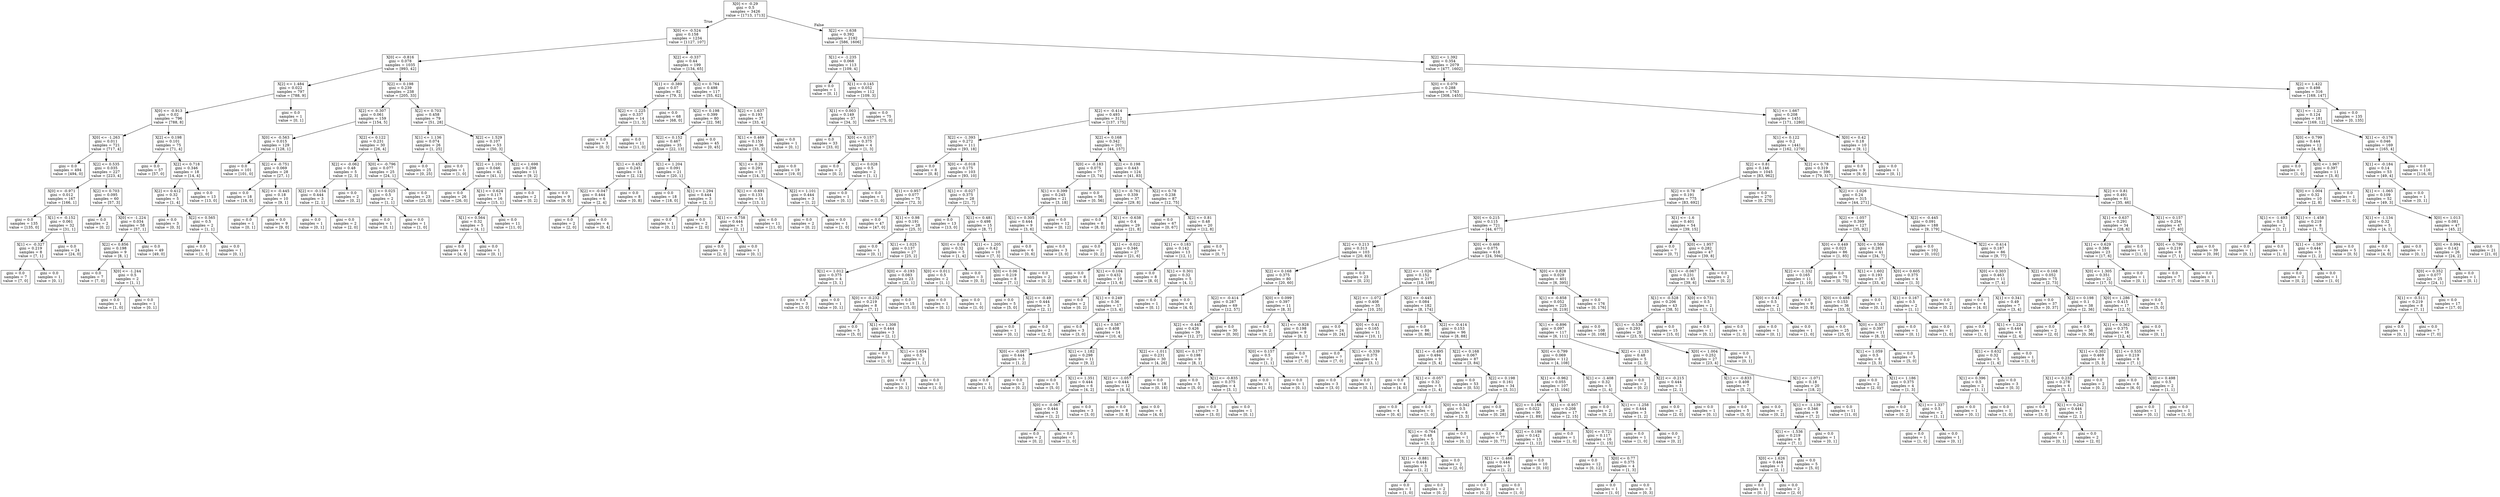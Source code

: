 digraph Tree {
node [shape=box] ;
0 [label="X[0] <= -0.29\ngini = 0.5\nsamples = 3426\nvalue = [1713, 1713]"] ;
1 [label="X[0] <= -0.524\ngini = 0.158\nsamples = 1234\nvalue = [1127, 107]"] ;
0 -> 1 [labeldistance=2.5, labelangle=45, headlabel="True"] ;
2 [label="X[0] <= -0.816\ngini = 0.078\nsamples = 1035\nvalue = [993, 42]"] ;
1 -> 2 ;
3 [label="X[2] <= 1.484\ngini = 0.022\nsamples = 797\nvalue = [788, 9]"] ;
2 -> 3 ;
4 [label="X[0] <= -0.913\ngini = 0.02\nsamples = 796\nvalue = [788, 8]"] ;
3 -> 4 ;
5 [label="X[0] <= -1.263\ngini = 0.011\nsamples = 721\nvalue = [717, 4]"] ;
4 -> 5 ;
6 [label="gini = 0.0\nsamples = 494\nvalue = [494, 0]"] ;
5 -> 6 ;
7 [label="X[2] <= 0.535\ngini = 0.035\nsamples = 227\nvalue = [223, 4]"] ;
5 -> 7 ;
8 [label="X[0] <= -0.971\ngini = 0.012\nsamples = 167\nvalue = [166, 1]"] ;
7 -> 8 ;
9 [label="gini = 0.0\nsamples = 135\nvalue = [135, 0]"] ;
8 -> 9 ;
10 [label="X[1] <= -0.152\ngini = 0.061\nsamples = 32\nvalue = [31, 1]"] ;
8 -> 10 ;
11 [label="X[1] <= -0.327\ngini = 0.219\nsamples = 8\nvalue = [7, 1]"] ;
10 -> 11 ;
12 [label="gini = 0.0\nsamples = 7\nvalue = [7, 0]"] ;
11 -> 12 ;
13 [label="gini = 0.0\nsamples = 1\nvalue = [0, 1]"] ;
11 -> 13 ;
14 [label="gini = 0.0\nsamples = 24\nvalue = [24, 0]"] ;
10 -> 14 ;
15 [label="X[2] <= 0.703\ngini = 0.095\nsamples = 60\nvalue = [57, 3]"] ;
7 -> 15 ;
16 [label="gini = 0.0\nsamples = 2\nvalue = [0, 2]"] ;
15 -> 16 ;
17 [label="X[0] <= -1.224\ngini = 0.034\nsamples = 58\nvalue = [57, 1]"] ;
15 -> 17 ;
18 [label="X[2] <= 0.856\ngini = 0.198\nsamples = 9\nvalue = [8, 1]"] ;
17 -> 18 ;
19 [label="gini = 0.0\nsamples = 7\nvalue = [7, 0]"] ;
18 -> 19 ;
20 [label="X[0] <= -1.244\ngini = 0.5\nsamples = 2\nvalue = [1, 1]"] ;
18 -> 20 ;
21 [label="gini = 0.0\nsamples = 1\nvalue = [1, 0]"] ;
20 -> 21 ;
22 [label="gini = 0.0\nsamples = 1\nvalue = [0, 1]"] ;
20 -> 22 ;
23 [label="gini = 0.0\nsamples = 49\nvalue = [49, 0]"] ;
17 -> 23 ;
24 [label="X[2] <= 0.198\ngini = 0.101\nsamples = 75\nvalue = [71, 4]"] ;
4 -> 24 ;
25 [label="gini = 0.0\nsamples = 57\nvalue = [57, 0]"] ;
24 -> 25 ;
26 [label="X[2] <= 0.718\ngini = 0.346\nsamples = 18\nvalue = [14, 4]"] ;
24 -> 26 ;
27 [label="X[2] <= 0.412\ngini = 0.32\nsamples = 5\nvalue = [1, 4]"] ;
26 -> 27 ;
28 [label="gini = 0.0\nsamples = 3\nvalue = [0, 3]"] ;
27 -> 28 ;
29 [label="X[2] <= 0.565\ngini = 0.5\nsamples = 2\nvalue = [1, 1]"] ;
27 -> 29 ;
30 [label="gini = 0.0\nsamples = 1\nvalue = [1, 0]"] ;
29 -> 30 ;
31 [label="gini = 0.0\nsamples = 1\nvalue = [0, 1]"] ;
29 -> 31 ;
32 [label="gini = 0.0\nsamples = 13\nvalue = [13, 0]"] ;
26 -> 32 ;
33 [label="gini = 0.0\nsamples = 1\nvalue = [0, 1]"] ;
3 -> 33 ;
34 [label="X[2] <= 0.198\ngini = 0.239\nsamples = 238\nvalue = [205, 33]"] ;
2 -> 34 ;
35 [label="X[2] <= -0.307\ngini = 0.061\nsamples = 159\nvalue = [154, 5]"] ;
34 -> 35 ;
36 [label="X[0] <= -0.563\ngini = 0.015\nsamples = 129\nvalue = [128, 1]"] ;
35 -> 36 ;
37 [label="gini = 0.0\nsamples = 101\nvalue = [101, 0]"] ;
36 -> 37 ;
38 [label="X[2] <= -0.751\ngini = 0.069\nsamples = 28\nvalue = [27, 1]"] ;
36 -> 38 ;
39 [label="gini = 0.0\nsamples = 18\nvalue = [18, 0]"] ;
38 -> 39 ;
40 [label="X[2] <= -0.445\ngini = 0.18\nsamples = 10\nvalue = [9, 1]"] ;
38 -> 40 ;
41 [label="gini = 0.0\nsamples = 1\nvalue = [0, 1]"] ;
40 -> 41 ;
42 [label="gini = 0.0\nsamples = 9\nvalue = [9, 0]"] ;
40 -> 42 ;
43 [label="X[2] <= 0.122\ngini = 0.231\nsamples = 30\nvalue = [26, 4]"] ;
35 -> 43 ;
44 [label="X[2] <= -0.062\ngini = 0.48\nsamples = 5\nvalue = [2, 3]"] ;
43 -> 44 ;
45 [label="X[2] <= -0.154\ngini = 0.444\nsamples = 3\nvalue = [2, 1]"] ;
44 -> 45 ;
46 [label="gini = 0.0\nsamples = 1\nvalue = [0, 1]"] ;
45 -> 46 ;
47 [label="gini = 0.0\nsamples = 2\nvalue = [2, 0]"] ;
45 -> 47 ;
48 [label="gini = 0.0\nsamples = 2\nvalue = [0, 2]"] ;
44 -> 48 ;
49 [label="X[0] <= -0.796\ngini = 0.077\nsamples = 25\nvalue = [24, 1]"] ;
43 -> 49 ;
50 [label="X[1] <= 0.025\ngini = 0.5\nsamples = 2\nvalue = [1, 1]"] ;
49 -> 50 ;
51 [label="gini = 0.0\nsamples = 1\nvalue = [0, 1]"] ;
50 -> 51 ;
52 [label="gini = 0.0\nsamples = 1\nvalue = [1, 0]"] ;
50 -> 52 ;
53 [label="gini = 0.0\nsamples = 23\nvalue = [23, 0]"] ;
49 -> 53 ;
54 [label="X[2] <= 0.703\ngini = 0.458\nsamples = 79\nvalue = [51, 28]"] ;
34 -> 54 ;
55 [label="X[1] <= 1.136\ngini = 0.074\nsamples = 26\nvalue = [1, 25]"] ;
54 -> 55 ;
56 [label="gini = 0.0\nsamples = 25\nvalue = [0, 25]"] ;
55 -> 56 ;
57 [label="gini = 0.0\nsamples = 1\nvalue = [1, 0]"] ;
55 -> 57 ;
58 [label="X[2] <= 1.529\ngini = 0.107\nsamples = 53\nvalue = [50, 3]"] ;
54 -> 58 ;
59 [label="X[2] <= 1.101\ngini = 0.046\nsamples = 42\nvalue = [41, 1]"] ;
58 -> 59 ;
60 [label="gini = 0.0\nsamples = 26\nvalue = [26, 0]"] ;
59 -> 60 ;
61 [label="X[1] <= 0.624\ngini = 0.117\nsamples = 16\nvalue = [15, 1]"] ;
59 -> 61 ;
62 [label="X[1] <= 0.564\ngini = 0.32\nsamples = 5\nvalue = [4, 1]"] ;
61 -> 62 ;
63 [label="gini = 0.0\nsamples = 4\nvalue = [4, 0]"] ;
62 -> 63 ;
64 [label="gini = 0.0\nsamples = 1\nvalue = [0, 1]"] ;
62 -> 64 ;
65 [label="gini = 0.0\nsamples = 11\nvalue = [11, 0]"] ;
61 -> 65 ;
66 [label="X[2] <= 1.698\ngini = 0.298\nsamples = 11\nvalue = [9, 2]"] ;
58 -> 66 ;
67 [label="gini = 0.0\nsamples = 2\nvalue = [0, 2]"] ;
66 -> 67 ;
68 [label="gini = 0.0\nsamples = 9\nvalue = [9, 0]"] ;
66 -> 68 ;
69 [label="X[2] <= -0.337\ngini = 0.44\nsamples = 199\nvalue = [134, 65]"] ;
1 -> 69 ;
70 [label="X[1] <= -0.389\ngini = 0.07\nsamples = 82\nvalue = [79, 3]"] ;
69 -> 70 ;
71 [label="X[2] <= -1.225\ngini = 0.337\nsamples = 14\nvalue = [11, 3]"] ;
70 -> 71 ;
72 [label="gini = 0.0\nsamples = 3\nvalue = [0, 3]"] ;
71 -> 72 ;
73 [label="gini = 0.0\nsamples = 11\nvalue = [11, 0]"] ;
71 -> 73 ;
74 [label="gini = 0.0\nsamples = 68\nvalue = [68, 0]"] ;
70 -> 74 ;
75 [label="X[2] <= 0.764\ngini = 0.498\nsamples = 117\nvalue = [55, 62]"] ;
69 -> 75 ;
76 [label="X[2] <= 0.198\ngini = 0.399\nsamples = 80\nvalue = [22, 58]"] ;
75 -> 76 ;
77 [label="X[2] <= 0.152\ngini = 0.467\nsamples = 35\nvalue = [22, 13]"] ;
76 -> 77 ;
78 [label="X[1] <= 0.452\ngini = 0.245\nsamples = 14\nvalue = [2, 12]"] ;
77 -> 78 ;
79 [label="X[2] <= -0.047\ngini = 0.444\nsamples = 6\nvalue = [2, 4]"] ;
78 -> 79 ;
80 [label="gini = 0.0\nsamples = 2\nvalue = [2, 0]"] ;
79 -> 80 ;
81 [label="gini = 0.0\nsamples = 4\nvalue = [0, 4]"] ;
79 -> 81 ;
82 [label="gini = 0.0\nsamples = 8\nvalue = [0, 8]"] ;
78 -> 82 ;
83 [label="X[1] <= 1.204\ngini = 0.091\nsamples = 21\nvalue = [20, 1]"] ;
77 -> 83 ;
84 [label="gini = 0.0\nsamples = 18\nvalue = [18, 0]"] ;
83 -> 84 ;
85 [label="X[1] <= 1.294\ngini = 0.444\nsamples = 3\nvalue = [2, 1]"] ;
83 -> 85 ;
86 [label="gini = 0.0\nsamples = 1\nvalue = [0, 1]"] ;
85 -> 86 ;
87 [label="gini = 0.0\nsamples = 2\nvalue = [2, 0]"] ;
85 -> 87 ;
88 [label="gini = 0.0\nsamples = 45\nvalue = [0, 45]"] ;
76 -> 88 ;
89 [label="X[2] <= 1.637\ngini = 0.193\nsamples = 37\nvalue = [33, 4]"] ;
75 -> 89 ;
90 [label="X[1] <= 0.469\ngini = 0.153\nsamples = 36\nvalue = [33, 3]"] ;
89 -> 90 ;
91 [label="X[1] <= 0.29\ngini = 0.291\nsamples = 17\nvalue = [14, 3]"] ;
90 -> 91 ;
92 [label="X[1] <= -0.691\ngini = 0.133\nsamples = 14\nvalue = [13, 1]"] ;
91 -> 92 ;
93 [label="X[1] <= -0.758\ngini = 0.444\nsamples = 3\nvalue = [2, 1]"] ;
92 -> 93 ;
94 [label="gini = 0.0\nsamples = 2\nvalue = [2, 0]"] ;
93 -> 94 ;
95 [label="gini = 0.0\nsamples = 1\nvalue = [0, 1]"] ;
93 -> 95 ;
96 [label="gini = 0.0\nsamples = 11\nvalue = [11, 0]"] ;
92 -> 96 ;
97 [label="X[2] <= 1.101\ngini = 0.444\nsamples = 3\nvalue = [1, 2]"] ;
91 -> 97 ;
98 [label="gini = 0.0\nsamples = 2\nvalue = [0, 2]"] ;
97 -> 98 ;
99 [label="gini = 0.0\nsamples = 1\nvalue = [1, 0]"] ;
97 -> 99 ;
100 [label="gini = 0.0\nsamples = 19\nvalue = [19, 0]"] ;
90 -> 100 ;
101 [label="gini = 0.0\nsamples = 1\nvalue = [0, 1]"] ;
89 -> 101 ;
102 [label="X[2] <= -1.638\ngini = 0.392\nsamples = 2192\nvalue = [586, 1606]"] ;
0 -> 102 [labeldistance=2.5, labelangle=-45, headlabel="False"] ;
103 [label="X[1] <= -1.235\ngini = 0.068\nsamples = 113\nvalue = [109, 4]"] ;
102 -> 103 ;
104 [label="gini = 0.0\nsamples = 1\nvalue = [0, 1]"] ;
103 -> 104 ;
105 [label="X[1] <= 0.145\ngini = 0.052\nsamples = 112\nvalue = [109, 3]"] ;
103 -> 105 ;
106 [label="X[1] <= 0.003\ngini = 0.149\nsamples = 37\nvalue = [34, 3]"] ;
105 -> 106 ;
107 [label="gini = 0.0\nsamples = 33\nvalue = [33, 0]"] ;
106 -> 107 ;
108 [label="X[0] <= 0.157\ngini = 0.375\nsamples = 4\nvalue = [1, 3]"] ;
106 -> 108 ;
109 [label="gini = 0.0\nsamples = 2\nvalue = [0, 2]"] ;
108 -> 109 ;
110 [label="X[1] <= 0.028\ngini = 0.5\nsamples = 2\nvalue = [1, 1]"] ;
108 -> 110 ;
111 [label="gini = 0.0\nsamples = 1\nvalue = [0, 1]"] ;
110 -> 111 ;
112 [label="gini = 0.0\nsamples = 1\nvalue = [1, 0]"] ;
110 -> 112 ;
113 [label="gini = 0.0\nsamples = 75\nvalue = [75, 0]"] ;
105 -> 113 ;
114 [label="X[2] <= 1.392\ngini = 0.354\nsamples = 2079\nvalue = [477, 1602]"] ;
102 -> 114 ;
115 [label="X[0] <= 0.079\ngini = 0.288\nsamples = 1763\nvalue = [308, 1455]"] ;
114 -> 115 ;
116 [label="X[2] <= -0.414\ngini = 0.493\nsamples = 312\nvalue = [137, 175]"] ;
115 -> 116 ;
117 [label="X[2] <= -1.393\ngini = 0.272\nsamples = 111\nvalue = [93, 18]"] ;
116 -> 117 ;
118 [label="gini = 0.0\nsamples = 8\nvalue = [0, 8]"] ;
117 -> 118 ;
119 [label="X[0] <= -0.018\ngini = 0.175\nsamples = 103\nvalue = [93, 10]"] ;
117 -> 119 ;
120 [label="X[1] <= 0.957\ngini = 0.077\nsamples = 75\nvalue = [72, 3]"] ;
119 -> 120 ;
121 [label="gini = 0.0\nsamples = 47\nvalue = [47, 0]"] ;
120 -> 121 ;
122 [label="X[1] <= 0.98\ngini = 0.191\nsamples = 28\nvalue = [25, 3]"] ;
120 -> 122 ;
123 [label="gini = 0.0\nsamples = 1\nvalue = [0, 1]"] ;
122 -> 123 ;
124 [label="X[1] <= 1.025\ngini = 0.137\nsamples = 27\nvalue = [25, 2]"] ;
122 -> 124 ;
125 [label="X[1] <= 1.012\ngini = 0.375\nsamples = 4\nvalue = [3, 1]"] ;
124 -> 125 ;
126 [label="gini = 0.0\nsamples = 3\nvalue = [3, 0]"] ;
125 -> 126 ;
127 [label="gini = 0.0\nsamples = 1\nvalue = [0, 1]"] ;
125 -> 127 ;
128 [label="X[0] <= -0.193\ngini = 0.083\nsamples = 23\nvalue = [22, 1]"] ;
124 -> 128 ;
129 [label="X[0] <= -0.232\ngini = 0.219\nsamples = 8\nvalue = [7, 1]"] ;
128 -> 129 ;
130 [label="gini = 0.0\nsamples = 5\nvalue = [5, 0]"] ;
129 -> 130 ;
131 [label="X[1] <= 1.308\ngini = 0.444\nsamples = 3\nvalue = [2, 1]"] ;
129 -> 131 ;
132 [label="gini = 0.0\nsamples = 1\nvalue = [1, 0]"] ;
131 -> 132 ;
133 [label="X[1] <= 1.654\ngini = 0.5\nsamples = 2\nvalue = [1, 1]"] ;
131 -> 133 ;
134 [label="gini = 0.0\nsamples = 1\nvalue = [0, 1]"] ;
133 -> 134 ;
135 [label="gini = 0.0\nsamples = 1\nvalue = [1, 0]"] ;
133 -> 135 ;
136 [label="gini = 0.0\nsamples = 15\nvalue = [15, 0]"] ;
128 -> 136 ;
137 [label="X[1] <= -0.027\ngini = 0.375\nsamples = 28\nvalue = [21, 7]"] ;
119 -> 137 ;
138 [label="gini = 0.0\nsamples = 13\nvalue = [13, 0]"] ;
137 -> 138 ;
139 [label="X[1] <= 0.481\ngini = 0.498\nsamples = 15\nvalue = [8, 7]"] ;
137 -> 139 ;
140 [label="X[0] <= 0.04\ngini = 0.32\nsamples = 5\nvalue = [1, 4]"] ;
139 -> 140 ;
141 [label="X[0] <= 0.011\ngini = 0.5\nsamples = 2\nvalue = [1, 1]"] ;
140 -> 141 ;
142 [label="gini = 0.0\nsamples = 1\nvalue = [0, 1]"] ;
141 -> 142 ;
143 [label="gini = 0.0\nsamples = 1\nvalue = [1, 0]"] ;
141 -> 143 ;
144 [label="gini = 0.0\nsamples = 3\nvalue = [0, 3]"] ;
140 -> 144 ;
145 [label="X[1] <= 1.205\ngini = 0.42\nsamples = 10\nvalue = [7, 3]"] ;
139 -> 145 ;
146 [label="X[0] <= 0.06\ngini = 0.219\nsamples = 8\nvalue = [7, 1]"] ;
145 -> 146 ;
147 [label="gini = 0.0\nsamples = 5\nvalue = [5, 0]"] ;
146 -> 147 ;
148 [label="X[2] <= -0.49\ngini = 0.444\nsamples = 3\nvalue = [2, 1]"] ;
146 -> 148 ;
149 [label="gini = 0.0\nsamples = 1\nvalue = [0, 1]"] ;
148 -> 149 ;
150 [label="gini = 0.0\nsamples = 2\nvalue = [2, 0]"] ;
148 -> 150 ;
151 [label="gini = 0.0\nsamples = 2\nvalue = [0, 2]"] ;
145 -> 151 ;
152 [label="X[2] <= 0.168\ngini = 0.342\nsamples = 201\nvalue = [44, 157]"] ;
116 -> 152 ;
153 [label="X[0] <= -0.183\ngini = 0.075\nsamples = 77\nvalue = [3, 74]"] ;
152 -> 153 ;
154 [label="X[1] <= 0.399\ngini = 0.245\nsamples = 21\nvalue = [3, 18]"] ;
153 -> 154 ;
155 [label="X[1] <= 0.305\ngini = 0.444\nsamples = 9\nvalue = [3, 6]"] ;
154 -> 155 ;
156 [label="gini = 0.0\nsamples = 6\nvalue = [0, 6]"] ;
155 -> 156 ;
157 [label="gini = 0.0\nsamples = 3\nvalue = [3, 0]"] ;
155 -> 157 ;
158 [label="gini = 0.0\nsamples = 12\nvalue = [0, 12]"] ;
154 -> 158 ;
159 [label="gini = 0.0\nsamples = 56\nvalue = [0, 56]"] ;
153 -> 159 ;
160 [label="X[2] <= 0.198\ngini = 0.443\nsamples = 124\nvalue = [41, 83]"] ;
152 -> 160 ;
161 [label="X[1] <= -0.761\ngini = 0.339\nsamples = 37\nvalue = [29, 8]"] ;
160 -> 161 ;
162 [label="gini = 0.0\nsamples = 8\nvalue = [8, 0]"] ;
161 -> 162 ;
163 [label="X[1] <= -0.638\ngini = 0.4\nsamples = 29\nvalue = [21, 8]"] ;
161 -> 163 ;
164 [label="gini = 0.0\nsamples = 2\nvalue = [0, 2]"] ;
163 -> 164 ;
165 [label="X[1] <= -0.022\ngini = 0.346\nsamples = 27\nvalue = [21, 6]"] ;
163 -> 165 ;
166 [label="gini = 0.0\nsamples = 8\nvalue = [8, 0]"] ;
165 -> 166 ;
167 [label="X[1] <= 0.104\ngini = 0.432\nsamples = 19\nvalue = [13, 6]"] ;
165 -> 167 ;
168 [label="gini = 0.0\nsamples = 2\nvalue = [0, 2]"] ;
167 -> 168 ;
169 [label="X[1] <= 0.249\ngini = 0.36\nsamples = 17\nvalue = [13, 4]"] ;
167 -> 169 ;
170 [label="gini = 0.0\nsamples = 3\nvalue = [3, 0]"] ;
169 -> 170 ;
171 [label="X[1] <= 0.587\ngini = 0.408\nsamples = 14\nvalue = [10, 4]"] ;
169 -> 171 ;
172 [label="X[0] <= -0.067\ngini = 0.444\nsamples = 3\nvalue = [1, 2]"] ;
171 -> 172 ;
173 [label="gini = 0.0\nsamples = 1\nvalue = [1, 0]"] ;
172 -> 173 ;
174 [label="gini = 0.0\nsamples = 2\nvalue = [0, 2]"] ;
172 -> 174 ;
175 [label="X[1] <= 1.182\ngini = 0.298\nsamples = 11\nvalue = [9, 2]"] ;
171 -> 175 ;
176 [label="gini = 0.0\nsamples = 5\nvalue = [5, 0]"] ;
175 -> 176 ;
177 [label="X[1] <= 1.351\ngini = 0.444\nsamples = 6\nvalue = [4, 2]"] ;
175 -> 177 ;
178 [label="X[0] <= -0.067\ngini = 0.444\nsamples = 3\nvalue = [1, 2]"] ;
177 -> 178 ;
179 [label="gini = 0.0\nsamples = 2\nvalue = [0, 2]"] ;
178 -> 179 ;
180 [label="gini = 0.0\nsamples = 1\nvalue = [1, 0]"] ;
178 -> 180 ;
181 [label="gini = 0.0\nsamples = 3\nvalue = [3, 0]"] ;
177 -> 181 ;
182 [label="X[2] <= 0.78\ngini = 0.238\nsamples = 87\nvalue = [12, 75]"] ;
160 -> 182 ;
183 [label="gini = 0.0\nsamples = 67\nvalue = [0, 67]"] ;
182 -> 183 ;
184 [label="X[2] <= 0.81\ngini = 0.48\nsamples = 20\nvalue = [12, 8]"] ;
182 -> 184 ;
185 [label="X[1] <= 0.183\ngini = 0.142\nsamples = 13\nvalue = [12, 1]"] ;
184 -> 185 ;
186 [label="gini = 0.0\nsamples = 8\nvalue = [8, 0]"] ;
185 -> 186 ;
187 [label="X[1] <= 0.301\ngini = 0.32\nsamples = 5\nvalue = [4, 1]"] ;
185 -> 187 ;
188 [label="gini = 0.0\nsamples = 1\nvalue = [0, 1]"] ;
187 -> 188 ;
189 [label="gini = 0.0\nsamples = 4\nvalue = [4, 0]"] ;
187 -> 189 ;
190 [label="gini = 0.0\nsamples = 7\nvalue = [0, 7]"] ;
184 -> 190 ;
191 [label="X[1] <= 1.667\ngini = 0.208\nsamples = 1451\nvalue = [171, 1280]"] ;
115 -> 191 ;
192 [label="X[1] <= 0.122\ngini = 0.2\nsamples = 1441\nvalue = [162, 1279]"] ;
191 -> 192 ;
193 [label="X[2] <= 0.81\ngini = 0.146\nsamples = 1045\nvalue = [83, 962]"] ;
192 -> 193 ;
194 [label="X[2] <= 0.78\ngini = 0.191\nsamples = 775\nvalue = [83, 692]"] ;
193 -> 194 ;
195 [label="X[0] <= 0.215\ngini = 0.115\nsamples = 721\nvalue = [44, 677]"] ;
194 -> 195 ;
196 [label="X[2] <= 0.213\ngini = 0.313\nsamples = 103\nvalue = [20, 83]"] ;
195 -> 196 ;
197 [label="X[2] <= 0.168\ngini = 0.375\nsamples = 80\nvalue = [20, 60]"] ;
196 -> 197 ;
198 [label="X[2] <= -0.414\ngini = 0.287\nsamples = 69\nvalue = [12, 57]"] ;
197 -> 198 ;
199 [label="X[2] <= -0.445\ngini = 0.426\nsamples = 39\nvalue = [12, 27]"] ;
198 -> 199 ;
200 [label="X[2] <= -1.011\ngini = 0.231\nsamples = 30\nvalue = [4, 26]"] ;
199 -> 200 ;
201 [label="X[2] <= -1.057\ngini = 0.444\nsamples = 12\nvalue = [4, 8]"] ;
200 -> 201 ;
202 [label="gini = 0.0\nsamples = 8\nvalue = [0, 8]"] ;
201 -> 202 ;
203 [label="gini = 0.0\nsamples = 4\nvalue = [4, 0]"] ;
201 -> 203 ;
204 [label="gini = 0.0\nsamples = 18\nvalue = [0, 18]"] ;
200 -> 204 ;
205 [label="X[0] <= 0.177\ngini = 0.198\nsamples = 9\nvalue = [8, 1]"] ;
199 -> 205 ;
206 [label="gini = 0.0\nsamples = 5\nvalue = [5, 0]"] ;
205 -> 206 ;
207 [label="X[1] <= -0.835\ngini = 0.375\nsamples = 4\nvalue = [3, 1]"] ;
205 -> 207 ;
208 [label="gini = 0.0\nsamples = 3\nvalue = [3, 0]"] ;
207 -> 208 ;
209 [label="gini = 0.0\nsamples = 1\nvalue = [0, 1]"] ;
207 -> 209 ;
210 [label="gini = 0.0\nsamples = 30\nvalue = [0, 30]"] ;
198 -> 210 ;
211 [label="X[0] <= 0.099\ngini = 0.397\nsamples = 11\nvalue = [8, 3]"] ;
197 -> 211 ;
212 [label="gini = 0.0\nsamples = 2\nvalue = [0, 2]"] ;
211 -> 212 ;
213 [label="X[1] <= -0.928\ngini = 0.198\nsamples = 9\nvalue = [8, 1]"] ;
211 -> 213 ;
214 [label="X[0] <= 0.157\ngini = 0.5\nsamples = 2\nvalue = [1, 1]"] ;
213 -> 214 ;
215 [label="gini = 0.0\nsamples = 1\nvalue = [1, 0]"] ;
214 -> 215 ;
216 [label="gini = 0.0\nsamples = 1\nvalue = [0, 1]"] ;
214 -> 216 ;
217 [label="gini = 0.0\nsamples = 7\nvalue = [7, 0]"] ;
213 -> 217 ;
218 [label="gini = 0.0\nsamples = 23\nvalue = [0, 23]"] ;
196 -> 218 ;
219 [label="X[0] <= 0.468\ngini = 0.075\nsamples = 618\nvalue = [24, 594]"] ;
195 -> 219 ;
220 [label="X[2] <= -1.026\ngini = 0.152\nsamples = 217\nvalue = [18, 199]"] ;
219 -> 220 ;
221 [label="X[2] <= -1.072\ngini = 0.408\nsamples = 35\nvalue = [10, 25]"] ;
220 -> 221 ;
222 [label="gini = 0.0\nsamples = 24\nvalue = [0, 24]"] ;
221 -> 222 ;
223 [label="X[0] <= 0.41\ngini = 0.165\nsamples = 11\nvalue = [10, 1]"] ;
221 -> 223 ;
224 [label="gini = 0.0\nsamples = 7\nvalue = [7, 0]"] ;
223 -> 224 ;
225 [label="X[1] <= -0.339\ngini = 0.375\nsamples = 4\nvalue = [3, 1]"] ;
223 -> 225 ;
226 [label="gini = 0.0\nsamples = 3\nvalue = [3, 0]"] ;
225 -> 226 ;
227 [label="gini = 0.0\nsamples = 1\nvalue = [0, 1]"] ;
225 -> 227 ;
228 [label="X[2] <= -0.445\ngini = 0.084\nsamples = 182\nvalue = [8, 174]"] ;
220 -> 228 ;
229 [label="gini = 0.0\nsamples = 86\nvalue = [0, 86]"] ;
228 -> 229 ;
230 [label="X[2] <= -0.414\ngini = 0.153\nsamples = 96\nvalue = [8, 88]"] ;
228 -> 230 ;
231 [label="X[1] <= -0.495\ngini = 0.494\nsamples = 9\nvalue = [5, 4]"] ;
230 -> 231 ;
232 [label="gini = 0.0\nsamples = 4\nvalue = [4, 0]"] ;
231 -> 232 ;
233 [label="X[1] <= -0.057\ngini = 0.32\nsamples = 5\nvalue = [1, 4]"] ;
231 -> 233 ;
234 [label="gini = 0.0\nsamples = 4\nvalue = [0, 4]"] ;
233 -> 234 ;
235 [label="gini = 0.0\nsamples = 1\nvalue = [1, 0]"] ;
233 -> 235 ;
236 [label="X[2] <= 0.168\ngini = 0.067\nsamples = 87\nvalue = [3, 84]"] ;
230 -> 236 ;
237 [label="gini = 0.0\nsamples = 53\nvalue = [0, 53]"] ;
236 -> 237 ;
238 [label="X[2] <= 0.198\ngini = 0.161\nsamples = 34\nvalue = [3, 31]"] ;
236 -> 238 ;
239 [label="X[0] <= 0.342\ngini = 0.5\nsamples = 6\nvalue = [3, 3]"] ;
238 -> 239 ;
240 [label="X[1] <= -0.764\ngini = 0.48\nsamples = 5\nvalue = [3, 2]"] ;
239 -> 240 ;
241 [label="X[1] <= -0.881\ngini = 0.444\nsamples = 3\nvalue = [1, 2]"] ;
240 -> 241 ;
242 [label="gini = 0.0\nsamples = 1\nvalue = [1, 0]"] ;
241 -> 242 ;
243 [label="gini = 0.0\nsamples = 2\nvalue = [0, 2]"] ;
241 -> 243 ;
244 [label="gini = 0.0\nsamples = 2\nvalue = [2, 0]"] ;
240 -> 244 ;
245 [label="gini = 0.0\nsamples = 1\nvalue = [0, 1]"] ;
239 -> 245 ;
246 [label="gini = 0.0\nsamples = 28\nvalue = [0, 28]"] ;
238 -> 246 ;
247 [label="X[0] <= 0.828\ngini = 0.029\nsamples = 401\nvalue = [6, 395]"] ;
219 -> 247 ;
248 [label="X[1] <= -0.858\ngini = 0.052\nsamples = 225\nvalue = [6, 219]"] ;
247 -> 248 ;
249 [label="X[1] <= -0.896\ngini = 0.097\nsamples = 117\nvalue = [6, 111]"] ;
248 -> 249 ;
250 [label="X[0] <= 0.799\ngini = 0.069\nsamples = 112\nvalue = [4, 108]"] ;
249 -> 250 ;
251 [label="X[1] <= -0.962\ngini = 0.055\nsamples = 107\nvalue = [3, 104]"] ;
250 -> 251 ;
252 [label="X[2] <= 0.168\ngini = 0.022\nsamples = 90\nvalue = [1, 89]"] ;
251 -> 252 ;
253 [label="gini = 0.0\nsamples = 77\nvalue = [0, 77]"] ;
252 -> 253 ;
254 [label="X[2] <= 0.198\ngini = 0.142\nsamples = 13\nvalue = [1, 12]"] ;
252 -> 254 ;
255 [label="X[1] <= -1.466\ngini = 0.444\nsamples = 3\nvalue = [1, 2]"] ;
254 -> 255 ;
256 [label="gini = 0.0\nsamples = 2\nvalue = [0, 2]"] ;
255 -> 256 ;
257 [label="gini = 0.0\nsamples = 1\nvalue = [1, 0]"] ;
255 -> 257 ;
258 [label="gini = 0.0\nsamples = 10\nvalue = [0, 10]"] ;
254 -> 258 ;
259 [label="X[1] <= -0.957\ngini = 0.208\nsamples = 17\nvalue = [2, 15]"] ;
251 -> 259 ;
260 [label="gini = 0.0\nsamples = 1\nvalue = [1, 0]"] ;
259 -> 260 ;
261 [label="X[0] <= 0.721\ngini = 0.117\nsamples = 16\nvalue = [1, 15]"] ;
259 -> 261 ;
262 [label="gini = 0.0\nsamples = 12\nvalue = [0, 12]"] ;
261 -> 262 ;
263 [label="X[0] <= 0.77\ngini = 0.375\nsamples = 4\nvalue = [1, 3]"] ;
261 -> 263 ;
264 [label="gini = 0.0\nsamples = 1\nvalue = [1, 0]"] ;
263 -> 264 ;
265 [label="gini = 0.0\nsamples = 3\nvalue = [0, 3]"] ;
263 -> 265 ;
266 [label="X[1] <= -1.408\ngini = 0.32\nsamples = 5\nvalue = [1, 4]"] ;
250 -> 266 ;
267 [label="gini = 0.0\nsamples = 2\nvalue = [0, 2]"] ;
266 -> 267 ;
268 [label="X[1] <= -1.258\ngini = 0.444\nsamples = 3\nvalue = [1, 2]"] ;
266 -> 268 ;
269 [label="gini = 0.0\nsamples = 1\nvalue = [1, 0]"] ;
268 -> 269 ;
270 [label="gini = 0.0\nsamples = 2\nvalue = [0, 2]"] ;
268 -> 270 ;
271 [label="X[2] <= -1.133\ngini = 0.48\nsamples = 5\nvalue = [2, 3]"] ;
249 -> 271 ;
272 [label="gini = 0.0\nsamples = 2\nvalue = [0, 2]"] ;
271 -> 272 ;
273 [label="X[2] <= -0.215\ngini = 0.444\nsamples = 3\nvalue = [2, 1]"] ;
271 -> 273 ;
274 [label="gini = 0.0\nsamples = 2\nvalue = [2, 0]"] ;
273 -> 274 ;
275 [label="gini = 0.0\nsamples = 1\nvalue = [0, 1]"] ;
273 -> 275 ;
276 [label="gini = 0.0\nsamples = 108\nvalue = [0, 108]"] ;
248 -> 276 ;
277 [label="gini = 0.0\nsamples = 176\nvalue = [0, 176]"] ;
247 -> 277 ;
278 [label="X[1] <= -1.6\ngini = 0.401\nsamples = 54\nvalue = [39, 15]"] ;
194 -> 278 ;
279 [label="gini = 0.0\nsamples = 7\nvalue = [0, 7]"] ;
278 -> 279 ;
280 [label="X[0] <= 1.957\ngini = 0.282\nsamples = 47\nvalue = [39, 8]"] ;
278 -> 280 ;
281 [label="X[1] <= -0.067\ngini = 0.231\nsamples = 45\nvalue = [39, 6]"] ;
280 -> 281 ;
282 [label="X[1] <= -0.528\ngini = 0.206\nsamples = 43\nvalue = [38, 5]"] ;
281 -> 282 ;
283 [label="X[1] <= -0.536\ngini = 0.293\nsamples = 28\nvalue = [23, 5]"] ;
282 -> 283 ;
284 [label="X[0] <= 1.004\ngini = 0.252\nsamples = 27\nvalue = [23, 4]"] ;
283 -> 284 ;
285 [label="X[1] <= -0.833\ngini = 0.408\nsamples = 7\nvalue = [5, 2]"] ;
284 -> 285 ;
286 [label="gini = 0.0\nsamples = 5\nvalue = [5, 0]"] ;
285 -> 286 ;
287 [label="gini = 0.0\nsamples = 2\nvalue = [0, 2]"] ;
285 -> 287 ;
288 [label="X[1] <= -1.071\ngini = 0.18\nsamples = 20\nvalue = [18, 2]"] ;
284 -> 288 ;
289 [label="X[1] <= -1.139\ngini = 0.346\nsamples = 9\nvalue = [7, 2]"] ;
288 -> 289 ;
290 [label="X[1] <= -1.536\ngini = 0.219\nsamples = 8\nvalue = [7, 1]"] ;
289 -> 290 ;
291 [label="X[0] <= 1.626\ngini = 0.444\nsamples = 3\nvalue = [2, 1]"] ;
290 -> 291 ;
292 [label="gini = 0.0\nsamples = 1\nvalue = [0, 1]"] ;
291 -> 292 ;
293 [label="gini = 0.0\nsamples = 2\nvalue = [2, 0]"] ;
291 -> 293 ;
294 [label="gini = 0.0\nsamples = 5\nvalue = [5, 0]"] ;
290 -> 294 ;
295 [label="gini = 0.0\nsamples = 1\nvalue = [0, 1]"] ;
289 -> 295 ;
296 [label="gini = 0.0\nsamples = 11\nvalue = [11, 0]"] ;
288 -> 296 ;
297 [label="gini = 0.0\nsamples = 1\nvalue = [0, 1]"] ;
283 -> 297 ;
298 [label="gini = 0.0\nsamples = 15\nvalue = [15, 0]"] ;
282 -> 298 ;
299 [label="X[0] <= 0.731\ngini = 0.5\nsamples = 2\nvalue = [1, 1]"] ;
281 -> 299 ;
300 [label="gini = 0.0\nsamples = 1\nvalue = [0, 1]"] ;
299 -> 300 ;
301 [label="gini = 0.0\nsamples = 1\nvalue = [1, 0]"] ;
299 -> 301 ;
302 [label="gini = 0.0\nsamples = 2\nvalue = [0, 2]"] ;
280 -> 302 ;
303 [label="gini = 0.0\nsamples = 270\nvalue = [0, 270]"] ;
193 -> 303 ;
304 [label="X[2] <= 0.78\ngini = 0.319\nsamples = 396\nvalue = [79, 317]"] ;
192 -> 304 ;
305 [label="X[2] <= -1.026\ngini = 0.24\nsamples = 315\nvalue = [44, 271]"] ;
304 -> 305 ;
306 [label="X[2] <= -1.057\ngini = 0.399\nsamples = 127\nvalue = [35, 92]"] ;
305 -> 306 ;
307 [label="X[0] <= 0.449\ngini = 0.023\nsamples = 86\nvalue = [1, 85]"] ;
306 -> 307 ;
308 [label="X[2] <= -1.332\ngini = 0.165\nsamples = 11\nvalue = [1, 10]"] ;
307 -> 308 ;
309 [label="X[0] <= 0.41\ngini = 0.5\nsamples = 2\nvalue = [1, 1]"] ;
308 -> 309 ;
310 [label="gini = 0.0\nsamples = 1\nvalue = [0, 1]"] ;
309 -> 310 ;
311 [label="gini = 0.0\nsamples = 1\nvalue = [1, 0]"] ;
309 -> 311 ;
312 [label="gini = 0.0\nsamples = 9\nvalue = [0, 9]"] ;
308 -> 312 ;
313 [label="gini = 0.0\nsamples = 75\nvalue = [0, 75]"] ;
307 -> 313 ;
314 [label="X[0] <= 0.566\ngini = 0.283\nsamples = 41\nvalue = [34, 7]"] ;
306 -> 314 ;
315 [label="X[1] <= 1.602\ngini = 0.193\nsamples = 37\nvalue = [33, 4]"] ;
314 -> 315 ;
316 [label="X[0] <= 0.488\ngini = 0.153\nsamples = 36\nvalue = [33, 3]"] ;
315 -> 316 ;
317 [label="gini = 0.0\nsamples = 25\nvalue = [25, 0]"] ;
316 -> 317 ;
318 [label="X[0] <= 0.507\ngini = 0.397\nsamples = 11\nvalue = [8, 3]"] ;
316 -> 318 ;
319 [label="X[1] <= 1.059\ngini = 0.5\nsamples = 6\nvalue = [3, 3]"] ;
318 -> 319 ;
320 [label="gini = 0.0\nsamples = 2\nvalue = [2, 0]"] ;
319 -> 320 ;
321 [label="X[1] <= 1.186\ngini = 0.375\nsamples = 4\nvalue = [1, 3]"] ;
319 -> 321 ;
322 [label="gini = 0.0\nsamples = 2\nvalue = [0, 2]"] ;
321 -> 322 ;
323 [label="X[1] <= 1.337\ngini = 0.5\nsamples = 2\nvalue = [1, 1]"] ;
321 -> 323 ;
324 [label="gini = 0.0\nsamples = 1\nvalue = [1, 0]"] ;
323 -> 324 ;
325 [label="gini = 0.0\nsamples = 1\nvalue = [0, 1]"] ;
323 -> 325 ;
326 [label="gini = 0.0\nsamples = 5\nvalue = [5, 0]"] ;
318 -> 326 ;
327 [label="gini = 0.0\nsamples = 1\nvalue = [0, 1]"] ;
315 -> 327 ;
328 [label="X[0] <= 0.605\ngini = 0.375\nsamples = 4\nvalue = [1, 3]"] ;
314 -> 328 ;
329 [label="X[1] <= 0.167\ngini = 0.5\nsamples = 2\nvalue = [1, 1]"] ;
328 -> 329 ;
330 [label="gini = 0.0\nsamples = 1\nvalue = [0, 1]"] ;
329 -> 330 ;
331 [label="gini = 0.0\nsamples = 1\nvalue = [1, 0]"] ;
329 -> 331 ;
332 [label="gini = 0.0\nsamples = 2\nvalue = [0, 2]"] ;
328 -> 332 ;
333 [label="X[2] <= -0.445\ngini = 0.091\nsamples = 188\nvalue = [9, 179]"] ;
305 -> 333 ;
334 [label="gini = 0.0\nsamples = 102\nvalue = [0, 102]"] ;
333 -> 334 ;
335 [label="X[2] <= -0.414\ngini = 0.187\nsamples = 86\nvalue = [9, 77]"] ;
333 -> 335 ;
336 [label="X[0] <= 0.303\ngini = 0.463\nsamples = 11\nvalue = [7, 4]"] ;
335 -> 336 ;
337 [label="gini = 0.0\nsamples = 4\nvalue = [4, 0]"] ;
336 -> 337 ;
338 [label="X[1] <= 0.341\ngini = 0.49\nsamples = 7\nvalue = [3, 4]"] ;
336 -> 338 ;
339 [label="gini = 0.0\nsamples = 1\nvalue = [1, 0]"] ;
338 -> 339 ;
340 [label="X[1] <= 1.224\ngini = 0.444\nsamples = 6\nvalue = [2, 4]"] ;
338 -> 340 ;
341 [label="X[1] <= 0.632\ngini = 0.32\nsamples = 5\nvalue = [1, 4]"] ;
340 -> 341 ;
342 [label="X[1] <= 0.396\ngini = 0.5\nsamples = 2\nvalue = [1, 1]"] ;
341 -> 342 ;
343 [label="gini = 0.0\nsamples = 1\nvalue = [0, 1]"] ;
342 -> 343 ;
344 [label="gini = 0.0\nsamples = 1\nvalue = [1, 0]"] ;
342 -> 344 ;
345 [label="gini = 0.0\nsamples = 3\nvalue = [0, 3]"] ;
341 -> 345 ;
346 [label="gini = 0.0\nsamples = 1\nvalue = [1, 0]"] ;
340 -> 346 ;
347 [label="X[2] <= 0.168\ngini = 0.052\nsamples = 75\nvalue = [2, 73]"] ;
335 -> 347 ;
348 [label="gini = 0.0\nsamples = 37\nvalue = [0, 37]"] ;
347 -> 348 ;
349 [label="X[2] <= 0.198\ngini = 0.1\nsamples = 38\nvalue = [2, 36]"] ;
347 -> 349 ;
350 [label="gini = 0.0\nsamples = 2\nvalue = [2, 0]"] ;
349 -> 350 ;
351 [label="gini = 0.0\nsamples = 36\nvalue = [0, 36]"] ;
349 -> 351 ;
352 [label="X[2] <= 0.81\ngini = 0.491\nsamples = 81\nvalue = [35, 46]"] ;
304 -> 352 ;
353 [label="X[1] <= 0.637\ngini = 0.291\nsamples = 34\nvalue = [28, 6]"] ;
352 -> 353 ;
354 [label="X[1] <= 0.629\ngini = 0.386\nsamples = 23\nvalue = [17, 6]"] ;
353 -> 354 ;
355 [label="X[0] <= 1.305\ngini = 0.351\nsamples = 22\nvalue = [17, 5]"] ;
354 -> 355 ;
356 [label="X[0] <= 1.286\ngini = 0.415\nsamples = 17\nvalue = [12, 5]"] ;
355 -> 356 ;
357 [label="X[1] <= 0.362\ngini = 0.375\nsamples = 16\nvalue = [12, 4]"] ;
356 -> 357 ;
358 [label="X[1] <= 0.302\ngini = 0.469\nsamples = 8\nvalue = [5, 3]"] ;
357 -> 358 ;
359 [label="X[1] <= 0.232\ngini = 0.278\nsamples = 6\nvalue = [5, 1]"] ;
358 -> 359 ;
360 [label="gini = 0.0\nsamples = 3\nvalue = [3, 0]"] ;
359 -> 360 ;
361 [label="X[1] <= 0.242\ngini = 0.444\nsamples = 3\nvalue = [2, 1]"] ;
359 -> 361 ;
362 [label="gini = 0.0\nsamples = 1\nvalue = [0, 1]"] ;
361 -> 362 ;
363 [label="gini = 0.0\nsamples = 2\nvalue = [2, 0]"] ;
361 -> 363 ;
364 [label="gini = 0.0\nsamples = 2\nvalue = [0, 2]"] ;
358 -> 364 ;
365 [label="X[1] <= 0.535\ngini = 0.219\nsamples = 8\nvalue = [7, 1]"] ;
357 -> 365 ;
366 [label="gini = 0.0\nsamples = 6\nvalue = [6, 0]"] ;
365 -> 366 ;
367 [label="X[0] <= 0.498\ngini = 0.5\nsamples = 2\nvalue = [1, 1]"] ;
365 -> 367 ;
368 [label="gini = 0.0\nsamples = 1\nvalue = [0, 1]"] ;
367 -> 368 ;
369 [label="gini = 0.0\nsamples = 1\nvalue = [1, 0]"] ;
367 -> 369 ;
370 [label="gini = 0.0\nsamples = 1\nvalue = [0, 1]"] ;
356 -> 370 ;
371 [label="gini = 0.0\nsamples = 5\nvalue = [5, 0]"] ;
355 -> 371 ;
372 [label="gini = 0.0\nsamples = 1\nvalue = [0, 1]"] ;
354 -> 372 ;
373 [label="gini = 0.0\nsamples = 11\nvalue = [11, 0]"] ;
353 -> 373 ;
374 [label="X[1] <= 0.157\ngini = 0.254\nsamples = 47\nvalue = [7, 40]"] ;
352 -> 374 ;
375 [label="X[0] <= 0.799\ngini = 0.219\nsamples = 8\nvalue = [7, 1]"] ;
374 -> 375 ;
376 [label="gini = 0.0\nsamples = 7\nvalue = [7, 0]"] ;
375 -> 376 ;
377 [label="gini = 0.0\nsamples = 1\nvalue = [0, 1]"] ;
375 -> 377 ;
378 [label="gini = 0.0\nsamples = 39\nvalue = [0, 39]"] ;
374 -> 378 ;
379 [label="X[0] <= 0.42\ngini = 0.18\nsamples = 10\nvalue = [9, 1]"] ;
191 -> 379 ;
380 [label="gini = 0.0\nsamples = 9\nvalue = [9, 0]"] ;
379 -> 380 ;
381 [label="gini = 0.0\nsamples = 1\nvalue = [0, 1]"] ;
379 -> 381 ;
382 [label="X[2] <= 1.422\ngini = 0.498\nsamples = 316\nvalue = [169, 147]"] ;
114 -> 382 ;
383 [label="X[1] <= -1.22\ngini = 0.124\nsamples = 181\nvalue = [169, 12]"] ;
382 -> 383 ;
384 [label="X[0] <= 0.799\ngini = 0.444\nsamples = 12\nvalue = [4, 8]"] ;
383 -> 384 ;
385 [label="gini = 0.0\nsamples = 1\nvalue = [1, 0]"] ;
384 -> 385 ;
386 [label="X[0] <= 1.967\ngini = 0.397\nsamples = 11\nvalue = [3, 8]"] ;
384 -> 386 ;
387 [label="X[0] <= 1.004\ngini = 0.32\nsamples = 10\nvalue = [2, 8]"] ;
386 -> 387 ;
388 [label="X[1] <= -1.493\ngini = 0.5\nsamples = 2\nvalue = [1, 1]"] ;
387 -> 388 ;
389 [label="gini = 0.0\nsamples = 1\nvalue = [0, 1]"] ;
388 -> 389 ;
390 [label="gini = 0.0\nsamples = 1\nvalue = [1, 0]"] ;
388 -> 390 ;
391 [label="X[1] <= -1.458\ngini = 0.219\nsamples = 8\nvalue = [1, 7]"] ;
387 -> 391 ;
392 [label="X[1] <= -1.597\ngini = 0.444\nsamples = 3\nvalue = [1, 2]"] ;
391 -> 392 ;
393 [label="gini = 0.0\nsamples = 2\nvalue = [0, 2]"] ;
392 -> 393 ;
394 [label="gini = 0.0\nsamples = 1\nvalue = [1, 0]"] ;
392 -> 394 ;
395 [label="gini = 0.0\nsamples = 5\nvalue = [0, 5]"] ;
391 -> 395 ;
396 [label="gini = 0.0\nsamples = 1\nvalue = [1, 0]"] ;
386 -> 396 ;
397 [label="X[1] <= -0.176\ngini = 0.046\nsamples = 169\nvalue = [165, 4]"] ;
383 -> 397 ;
398 [label="X[1] <= -0.184\ngini = 0.14\nsamples = 53\nvalue = [49, 4]"] ;
397 -> 398 ;
399 [label="X[1] <= -1.065\ngini = 0.109\nsamples = 52\nvalue = [49, 3]"] ;
398 -> 399 ;
400 [label="X[1] <= -1.134\ngini = 0.32\nsamples = 5\nvalue = [4, 1]"] ;
399 -> 400 ;
401 [label="gini = 0.0\nsamples = 4\nvalue = [4, 0]"] ;
400 -> 401 ;
402 [label="gini = 0.0\nsamples = 1\nvalue = [0, 1]"] ;
400 -> 402 ;
403 [label="X[0] <= 1.013\ngini = 0.081\nsamples = 47\nvalue = [45, 2]"] ;
399 -> 403 ;
404 [label="X[0] <= 0.994\ngini = 0.142\nsamples = 26\nvalue = [24, 2]"] ;
403 -> 404 ;
405 [label="X[0] <= 0.352\ngini = 0.077\nsamples = 25\nvalue = [24, 1]"] ;
404 -> 405 ;
406 [label="X[1] <= -0.511\ngini = 0.219\nsamples = 8\nvalue = [7, 1]"] ;
405 -> 406 ;
407 [label="gini = 0.0\nsamples = 1\nvalue = [0, 1]"] ;
406 -> 407 ;
408 [label="gini = 0.0\nsamples = 7\nvalue = [7, 0]"] ;
406 -> 408 ;
409 [label="gini = 0.0\nsamples = 17\nvalue = [17, 0]"] ;
405 -> 409 ;
410 [label="gini = 0.0\nsamples = 1\nvalue = [0, 1]"] ;
404 -> 410 ;
411 [label="gini = 0.0\nsamples = 21\nvalue = [21, 0]"] ;
403 -> 411 ;
412 [label="gini = 0.0\nsamples = 1\nvalue = [0, 1]"] ;
398 -> 412 ;
413 [label="gini = 0.0\nsamples = 116\nvalue = [116, 0]"] ;
397 -> 413 ;
414 [label="gini = 0.0\nsamples = 135\nvalue = [0, 135]"] ;
382 -> 414 ;
}